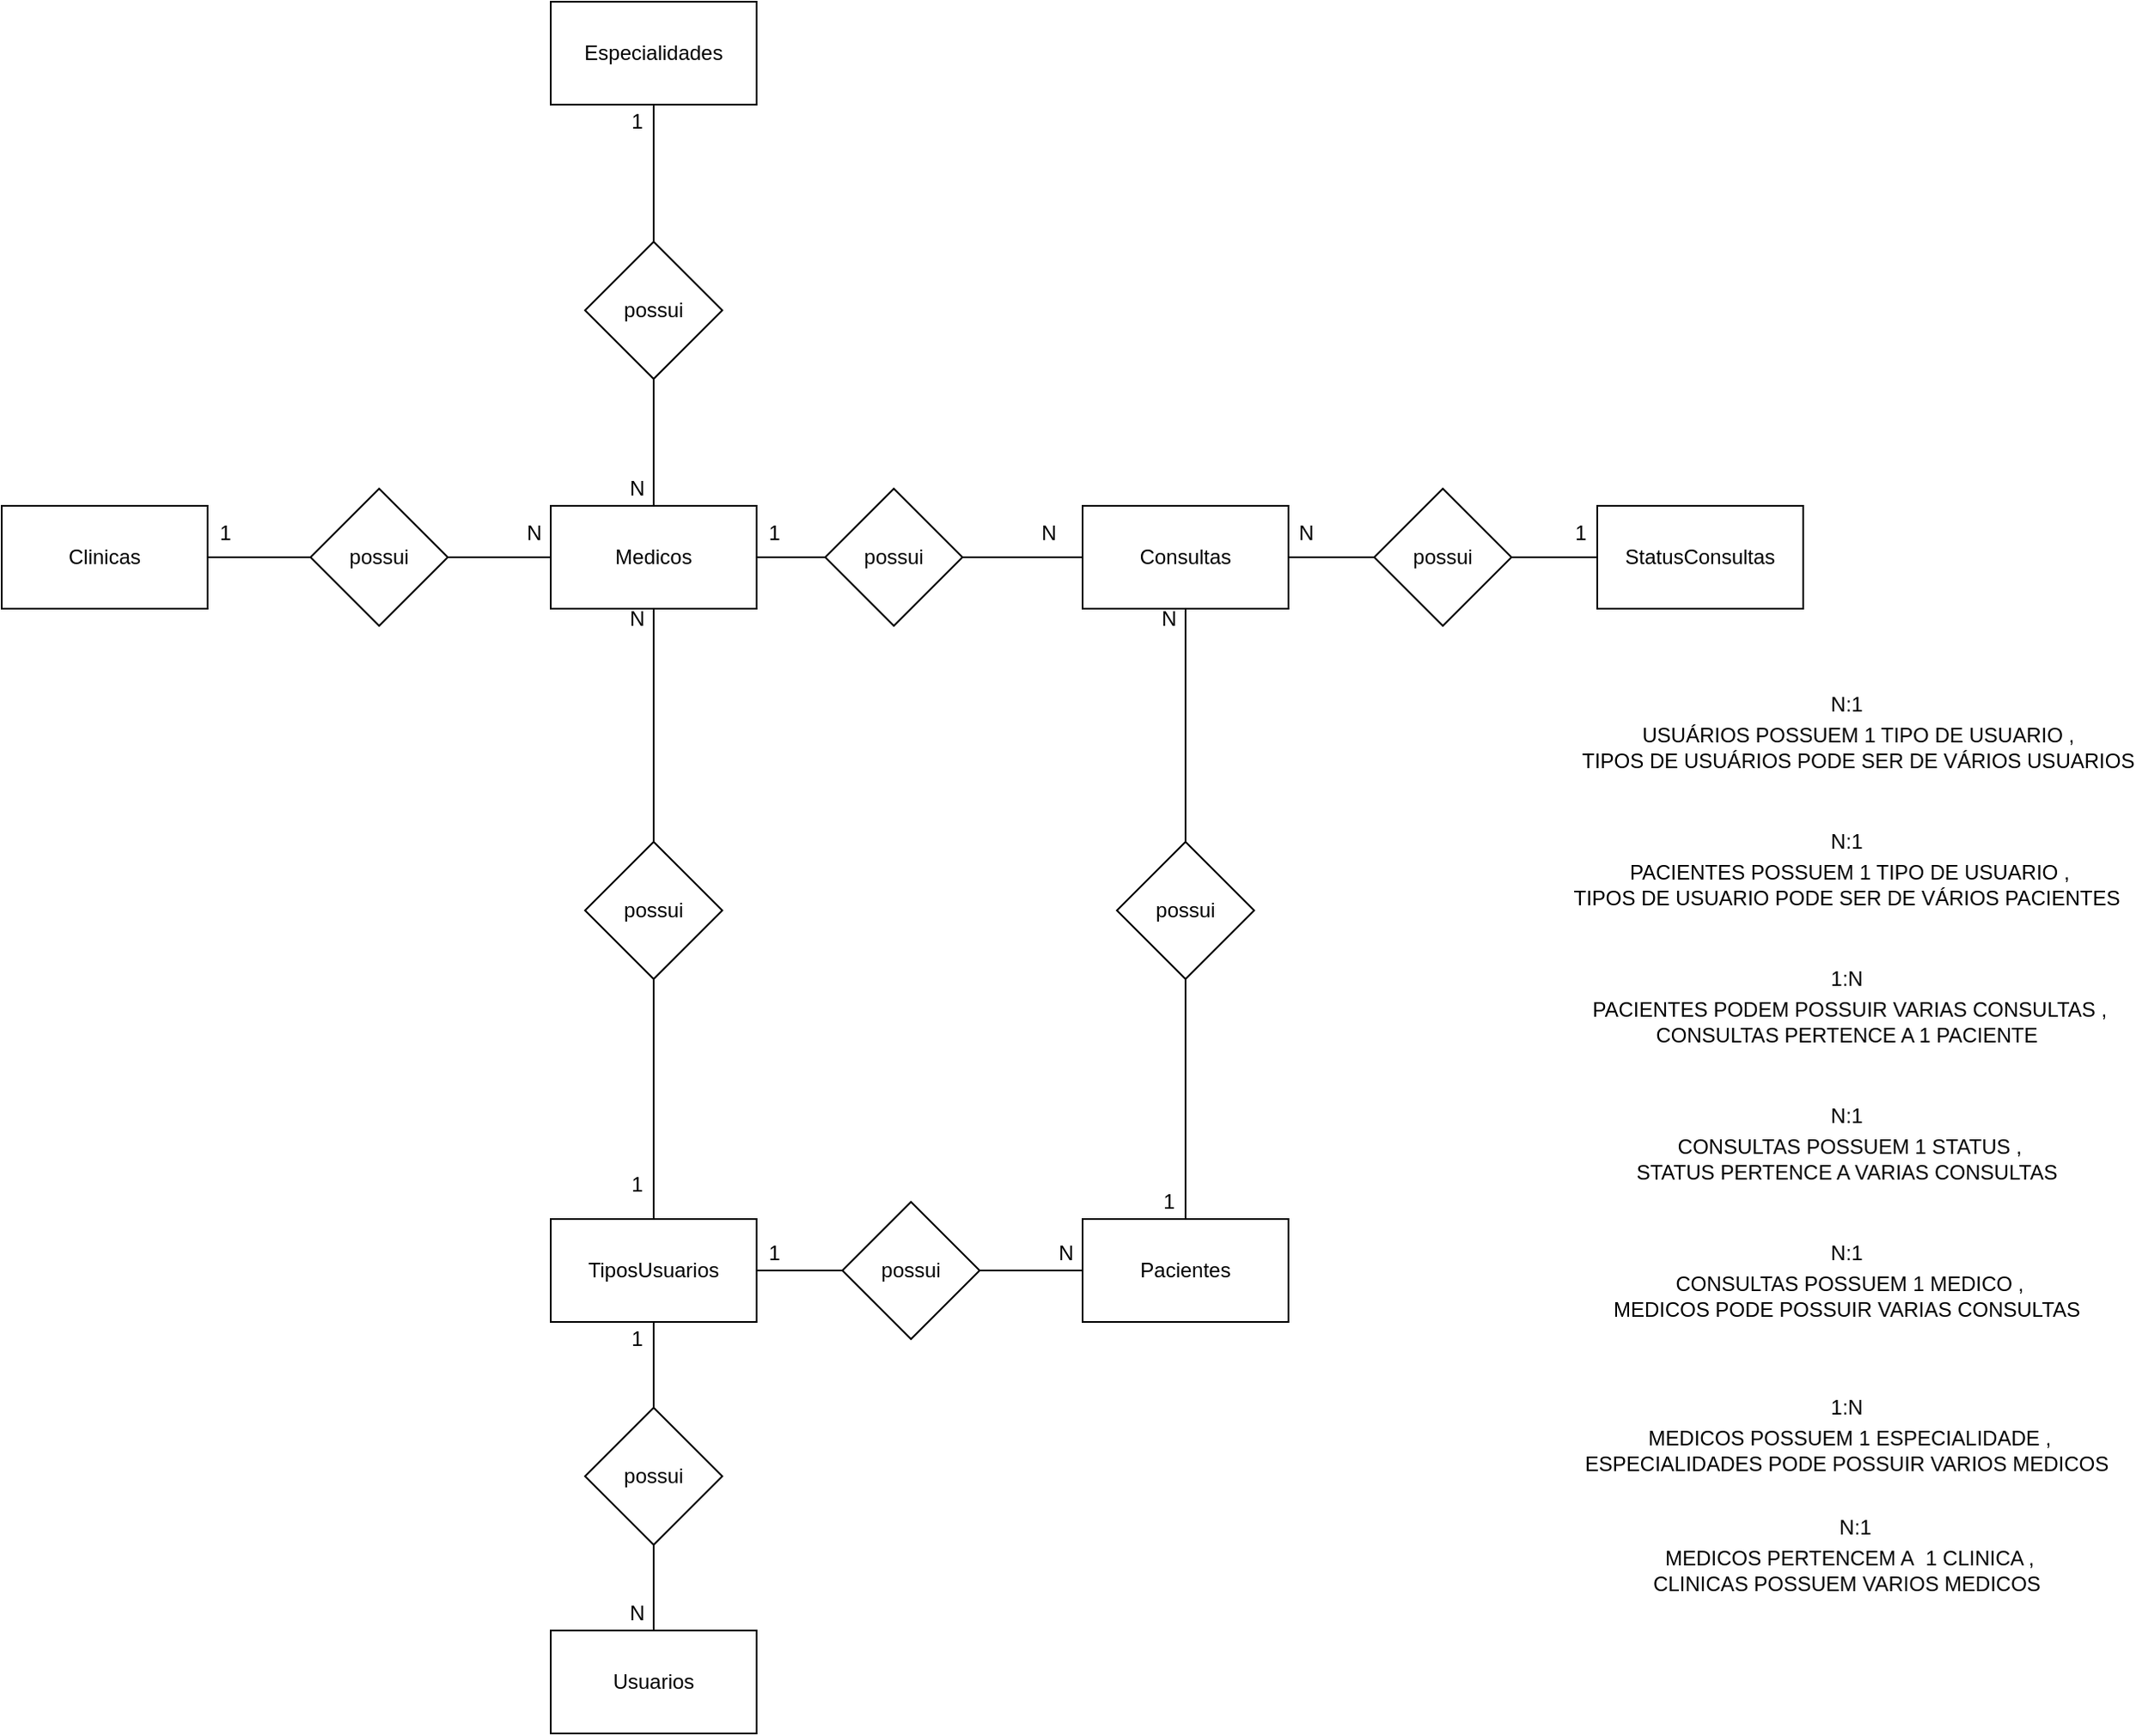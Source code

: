 <mxfile version="14.4.7" type="device" pages="2"><diagram id="d0Wno3mezE1cDFJOH25A" name="Conceitual"><mxGraphModel dx="2249" dy="1931" grid="1" gridSize="10" guides="1" tooltips="1" connect="1" arrows="1" fold="1" page="1" pageScale="1" pageWidth="827" pageHeight="1169" math="0" shadow="0"><root><mxCell id="0"/><mxCell id="1" parent="0"/><mxCell id="_yzo3G3a7ZCshwUOu3Dy-35" value="" style="edgeStyle=orthogonalEdgeStyle;rounded=0;orthogonalLoop=1;jettySize=auto;html=1;endArrow=none;endFill=0;" parent="1" source="_yzo3G3a7ZCshwUOu3Dy-2" target="_yzo3G3a7ZCshwUOu3Dy-34" edge="1"><mxGeometry relative="1" as="geometry"/></mxCell><mxCell id="_yzo3G3a7ZCshwUOu3Dy-2" value="Pacientes" style="rounded=0;whiteSpace=wrap;html=1;" parent="1" vertex="1"><mxGeometry x="10" y="40" width="120" height="60" as="geometry"/></mxCell><mxCell id="_yzo3G3a7ZCshwUOu3Dy-43" value="" style="edgeStyle=orthogonalEdgeStyle;rounded=0;orthogonalLoop=1;jettySize=auto;html=1;endArrow=none;endFill=0;" parent="1" source="_yzo3G3a7ZCshwUOu3Dy-4" target="_yzo3G3a7ZCshwUOu3Dy-41" edge="1"><mxGeometry relative="1" as="geometry"/></mxCell><mxCell id="_yzo3G3a7ZCshwUOu3Dy-4" value="Clinicas" style="rounded=0;whiteSpace=wrap;html=1;" parent="1" vertex="1"><mxGeometry x="-620" y="-376" width="120" height="60" as="geometry"/></mxCell><mxCell id="_yzo3G3a7ZCshwUOu3Dy-40" value="" style="edgeStyle=orthogonalEdgeStyle;rounded=0;orthogonalLoop=1;jettySize=auto;html=1;endArrow=none;endFill=0;" parent="1" source="_yzo3G3a7ZCshwUOu3Dy-5" target="_yzo3G3a7ZCshwUOu3Dy-19" edge="1"><mxGeometry relative="1" as="geometry"/></mxCell><mxCell id="_yzo3G3a7ZCshwUOu3Dy-42" value="" style="edgeStyle=orthogonalEdgeStyle;rounded=0;orthogonalLoop=1;jettySize=auto;html=1;endArrow=none;endFill=0;" parent="1" source="_yzo3G3a7ZCshwUOu3Dy-5" target="_yzo3G3a7ZCshwUOu3Dy-41" edge="1"><mxGeometry relative="1" as="geometry"/></mxCell><mxCell id="_yzo3G3a7ZCshwUOu3Dy-63" value="" style="edgeStyle=orthogonalEdgeStyle;rounded=0;orthogonalLoop=1;jettySize=auto;html=1;endArrow=none;endFill=0;" parent="1" source="_yzo3G3a7ZCshwUOu3Dy-5" target="_yzo3G3a7ZCshwUOu3Dy-41" edge="1"><mxGeometry relative="1" as="geometry"/></mxCell><mxCell id="_yzo3G3a7ZCshwUOu3Dy-77" value="" style="edgeStyle=orthogonalEdgeStyle;rounded=0;orthogonalLoop=1;jettySize=auto;html=1;endArrow=none;endFill=0;" parent="1" source="_yzo3G3a7ZCshwUOu3Dy-5" target="_yzo3G3a7ZCshwUOu3Dy-75" edge="1"><mxGeometry relative="1" as="geometry"/></mxCell><mxCell id="_yzo3G3a7ZCshwUOu3Dy-79" value="" style="edgeStyle=orthogonalEdgeStyle;rounded=0;orthogonalLoop=1;jettySize=auto;html=1;endArrow=none;endFill=0;" parent="1" source="_yzo3G3a7ZCshwUOu3Dy-5" target="_yzo3G3a7ZCshwUOu3Dy-78" edge="1"><mxGeometry relative="1" as="geometry"/></mxCell><mxCell id="_yzo3G3a7ZCshwUOu3Dy-5" value="Medicos" style="rounded=0;whiteSpace=wrap;html=1;" parent="1" vertex="1"><mxGeometry x="-300" y="-376" width="120" height="60" as="geometry"/></mxCell><mxCell id="_yzo3G3a7ZCshwUOu3Dy-44" value="" style="edgeStyle=orthogonalEdgeStyle;rounded=0;orthogonalLoop=1;jettySize=auto;html=1;endArrow=none;endFill=0;" parent="1" source="_yzo3G3a7ZCshwUOu3Dy-6" target="_yzo3G3a7ZCshwUOu3Dy-15" edge="1"><mxGeometry relative="1" as="geometry"/></mxCell><mxCell id="_yzo3G3a7ZCshwUOu3Dy-6" value="Consultas" style="rounded=0;whiteSpace=wrap;html=1;" parent="1" vertex="1"><mxGeometry x="10" y="-376" width="120" height="60" as="geometry"/></mxCell><mxCell id="_yzo3G3a7ZCshwUOu3Dy-21" value="" style="edgeStyle=orthogonalEdgeStyle;rounded=0;orthogonalLoop=1;jettySize=auto;html=1;endArrow=none;endFill=0;" parent="1" source="_yzo3G3a7ZCshwUOu3Dy-7" target="_yzo3G3a7ZCshwUOu3Dy-19" edge="1"><mxGeometry relative="1" as="geometry"/></mxCell><mxCell id="_yzo3G3a7ZCshwUOu3Dy-61" value="" style="edgeStyle=orthogonalEdgeStyle;rounded=0;orthogonalLoop=1;jettySize=auto;html=1;endArrow=none;endFill=0;" parent="1" source="_yzo3G3a7ZCshwUOu3Dy-7" target="_yzo3G3a7ZCshwUOu3Dy-19" edge="1"><mxGeometry relative="1" as="geometry"/></mxCell><mxCell id="_yzo3G3a7ZCshwUOu3Dy-7" value="Especialidades" style="rounded=0;whiteSpace=wrap;html=1;" parent="1" vertex="1"><mxGeometry x="-300" y="-670" width="120" height="60" as="geometry"/></mxCell><mxCell id="_yzo3G3a7ZCshwUOu3Dy-8" value="Usuarios" style="rounded=0;whiteSpace=wrap;html=1;" parent="1" vertex="1"><mxGeometry x="-300" y="280" width="120" height="60" as="geometry"/></mxCell><mxCell id="_yzo3G3a7ZCshwUOu3Dy-11" value="" style="edgeStyle=orthogonalEdgeStyle;rounded=0;orthogonalLoop=1;jettySize=auto;html=1;endArrow=none;endFill=0;" parent="1" source="_yzo3G3a7ZCshwUOu3Dy-9" target="_yzo3G3a7ZCshwUOu3Dy-10" edge="1"><mxGeometry relative="1" as="geometry"/></mxCell><mxCell id="_yzo3G3a7ZCshwUOu3Dy-31" value="" style="edgeStyle=orthogonalEdgeStyle;rounded=0;orthogonalLoop=1;jettySize=auto;html=1;endArrow=none;endFill=0;" parent="1" source="_yzo3G3a7ZCshwUOu3Dy-9" target="_yzo3G3a7ZCshwUOu3Dy-30" edge="1"><mxGeometry relative="1" as="geometry"/></mxCell><mxCell id="_yzo3G3a7ZCshwUOu3Dy-76" value="" style="edgeStyle=orthogonalEdgeStyle;rounded=0;orthogonalLoop=1;jettySize=auto;html=1;endArrow=none;endFill=0;" parent="1" source="_yzo3G3a7ZCshwUOu3Dy-9" target="_yzo3G3a7ZCshwUOu3Dy-75" edge="1"><mxGeometry relative="1" as="geometry"/></mxCell><mxCell id="_yzo3G3a7ZCshwUOu3Dy-9" value="TiposUsuarios" style="rounded=0;whiteSpace=wrap;html=1;" parent="1" vertex="1"><mxGeometry x="-300" y="40" width="120" height="60" as="geometry"/></mxCell><mxCell id="_yzo3G3a7ZCshwUOu3Dy-12" value="" style="edgeStyle=orthogonalEdgeStyle;rounded=0;orthogonalLoop=1;jettySize=auto;html=1;endArrow=none;endFill=0;" parent="1" source="_yzo3G3a7ZCshwUOu3Dy-10" target="_yzo3G3a7ZCshwUOu3Dy-8" edge="1"><mxGeometry relative="1" as="geometry"/></mxCell><mxCell id="_yzo3G3a7ZCshwUOu3Dy-10" value="possui" style="rhombus;whiteSpace=wrap;html=1;" parent="1" vertex="1"><mxGeometry x="-280" y="150" width="80" height="80" as="geometry"/></mxCell><mxCell id="_yzo3G3a7ZCshwUOu3Dy-13" value="StatusConsultas" style="rounded=0;whiteSpace=wrap;html=1;" parent="1" vertex="1"><mxGeometry x="310" y="-376" width="120" height="60" as="geometry"/></mxCell><mxCell id="_yzo3G3a7ZCshwUOu3Dy-18" value="" style="edgeStyle=orthogonalEdgeStyle;rounded=0;orthogonalLoop=1;jettySize=auto;html=1;endArrow=none;endFill=0;" parent="1" source="_yzo3G3a7ZCshwUOu3Dy-15" target="_yzo3G3a7ZCshwUOu3Dy-13" edge="1"><mxGeometry relative="1" as="geometry"/></mxCell><mxCell id="_yzo3G3a7ZCshwUOu3Dy-15" value="possui" style="rhombus;whiteSpace=wrap;html=1;" parent="1" vertex="1"><mxGeometry x="180" y="-386" width="80" height="80" as="geometry"/></mxCell><mxCell id="_yzo3G3a7ZCshwUOu3Dy-19" value="possui" style="rhombus;whiteSpace=wrap;html=1;" parent="1" vertex="1"><mxGeometry x="-280" y="-530" width="80" height="80" as="geometry"/></mxCell><mxCell id="_yzo3G3a7ZCshwUOu3Dy-23" value="1" style="text;html=1;align=center;verticalAlign=middle;resizable=0;points=[];autosize=1;" parent="1" vertex="1"><mxGeometry x="-260" y="100" width="20" height="20" as="geometry"/></mxCell><mxCell id="_yzo3G3a7ZCshwUOu3Dy-24" value="N" style="text;html=1;align=center;verticalAlign=middle;resizable=0;points=[];autosize=1;" parent="1" vertex="1"><mxGeometry x="-260" y="260" width="20" height="20" as="geometry"/></mxCell><mxCell id="_yzo3G3a7ZCshwUOu3Dy-32" value="" style="edgeStyle=orthogonalEdgeStyle;rounded=0;orthogonalLoop=1;jettySize=auto;html=1;endArrow=none;endFill=0;" parent="1" source="_yzo3G3a7ZCshwUOu3Dy-30" target="_yzo3G3a7ZCshwUOu3Dy-2" edge="1"><mxGeometry relative="1" as="geometry"/></mxCell><mxCell id="_yzo3G3a7ZCshwUOu3Dy-30" value="possui" style="rhombus;whiteSpace=wrap;html=1;" parent="1" vertex="1"><mxGeometry x="-130" y="30" width="80" height="80" as="geometry"/></mxCell><mxCell id="_yzo3G3a7ZCshwUOu3Dy-36" value="" style="edgeStyle=orthogonalEdgeStyle;rounded=0;orthogonalLoop=1;jettySize=auto;html=1;endArrow=none;endFill=0;" parent="1" source="_yzo3G3a7ZCshwUOu3Dy-34" target="_yzo3G3a7ZCshwUOu3Dy-6" edge="1"><mxGeometry relative="1" as="geometry"/></mxCell><mxCell id="_yzo3G3a7ZCshwUOu3Dy-34" value="possui" style="rhombus;whiteSpace=wrap;html=1;" parent="1" vertex="1"><mxGeometry x="30" y="-180" width="80" height="80" as="geometry"/></mxCell><mxCell id="_yzo3G3a7ZCshwUOu3Dy-41" value="possui" style="rhombus;whiteSpace=wrap;html=1;" parent="1" vertex="1"><mxGeometry x="-440" y="-386" width="80" height="80" as="geometry"/></mxCell><mxCell id="_yzo3G3a7ZCshwUOu3Dy-48" value="&amp;nbsp;USUÁRIOS POSSUEM 1 TIPO DE USUARIO ,&lt;br&gt;&amp;nbsp;TIPOS DE USUÁRIOS PODE SER DE VÁRIOS USUARIOS" style="text;html=1;align=center;verticalAlign=middle;resizable=0;points=[];autosize=1;" parent="1" vertex="1"><mxGeometry x="290" y="-250" width="340" height="30" as="geometry"/></mxCell><mxCell id="_yzo3G3a7ZCshwUOu3Dy-49" value="N:1" style="text;html=1;align=center;verticalAlign=middle;resizable=0;points=[];autosize=1;" parent="1" vertex="1"><mxGeometry x="440" y="-270" width="30" height="20" as="geometry"/></mxCell><mxCell id="_yzo3G3a7ZCshwUOu3Dy-50" value="&amp;nbsp;PACIENTES POSSUEM 1 TIPO DE USUARIO ,&lt;br&gt;TIPOS DE USUARIO PODE SER DE VÁRIOS PACIENTES" style="text;html=1;align=center;verticalAlign=middle;resizable=0;points=[];autosize=1;" parent="1" vertex="1"><mxGeometry x="290" y="-170" width="330" height="30" as="geometry"/></mxCell><mxCell id="_yzo3G3a7ZCshwUOu3Dy-51" value="1" style="text;html=1;align=center;verticalAlign=middle;resizable=0;points=[];autosize=1;" parent="1" vertex="1"><mxGeometry x="-180" y="50" width="20" height="20" as="geometry"/></mxCell><mxCell id="_yzo3G3a7ZCshwUOu3Dy-52" value="N" style="text;html=1;align=center;verticalAlign=middle;resizable=0;points=[];autosize=1;" parent="1" vertex="1"><mxGeometry x="-10" y="50" width="20" height="20" as="geometry"/></mxCell><mxCell id="_yzo3G3a7ZCshwUOu3Dy-55" value="N:1" style="text;html=1;align=center;verticalAlign=middle;resizable=0;points=[];autosize=1;" parent="1" vertex="1"><mxGeometry x="440" y="-190" width="30" height="20" as="geometry"/></mxCell><mxCell id="_yzo3G3a7ZCshwUOu3Dy-66" value="1:N" style="text;html=1;align=center;verticalAlign=middle;resizable=0;points=[];autosize=1;" parent="1" vertex="1"><mxGeometry x="440" y="-110" width="30" height="20" as="geometry"/></mxCell><mxCell id="_yzo3G3a7ZCshwUOu3Dy-67" value="&amp;nbsp;PACIENTES PODEM POSSUIR VARIAS CONSULTAS ,&lt;br&gt;CONSULTAS PERTENCE A 1 PACIENTE" style="text;html=1;align=center;verticalAlign=middle;resizable=0;points=[];autosize=1;" parent="1" vertex="1"><mxGeometry x="295" y="-90" width="320" height="30" as="geometry"/></mxCell><mxCell id="_yzo3G3a7ZCshwUOu3Dy-68" value="&amp;nbsp;CONSULTAS POSSUEM 1 STATUS ,&lt;br&gt;STATUS PERTENCE A VARIAS CONSULTAS" style="text;html=1;align=center;verticalAlign=middle;resizable=0;points=[];autosize=1;" parent="1" vertex="1"><mxGeometry x="325" y="-10" width="260" height="30" as="geometry"/></mxCell><mxCell id="_yzo3G3a7ZCshwUOu3Dy-69" value="N:1" style="text;html=1;align=center;verticalAlign=middle;resizable=0;points=[];autosize=1;" parent="1" vertex="1"><mxGeometry x="440" y="-30" width="30" height="20" as="geometry"/></mxCell><mxCell id="_yzo3G3a7ZCshwUOu3Dy-70" value="&amp;nbsp;CONSULTAS POSSUEM 1 MEDICO ,&lt;br&gt;MEDICOS PODE POSSUIR VARIAS CONSULTAS" style="text;html=1;align=center;verticalAlign=middle;resizable=0;points=[];autosize=1;" parent="1" vertex="1"><mxGeometry x="310" y="70" width="290" height="30" as="geometry"/></mxCell><mxCell id="_yzo3G3a7ZCshwUOu3Dy-71" value="N:1" style="text;html=1;align=center;verticalAlign=middle;resizable=0;points=[];autosize=1;" parent="1" vertex="1"><mxGeometry x="440" y="50" width="30" height="20" as="geometry"/></mxCell><mxCell id="_yzo3G3a7ZCshwUOu3Dy-72" value="&amp;nbsp;MEDICOS POSSUEM 1 ESPECIALIDADE ,&lt;br&gt;ESPECIALIDADES PODE POSSUIR VARIOS MEDICOS" style="text;html=1;align=center;verticalAlign=middle;resizable=0;points=[];autosize=1;" parent="1" vertex="1"><mxGeometry x="295" y="160" width="320" height="30" as="geometry"/></mxCell><mxCell id="_yzo3G3a7ZCshwUOu3Dy-73" value="1:N" style="text;html=1;align=center;verticalAlign=middle;resizable=0;points=[];autosize=1;" parent="1" vertex="1"><mxGeometry x="440" y="140" width="30" height="20" as="geometry"/></mxCell><mxCell id="_yzo3G3a7ZCshwUOu3Dy-74" value="&amp;nbsp;MEDICOS PERTENCEM A&amp;nbsp; 1 CLINICA ,&lt;br&gt;CLINICAS POSSUEM VARIOS MEDICOS" style="text;html=1;align=center;verticalAlign=middle;resizable=0;points=[];autosize=1;" parent="1" vertex="1"><mxGeometry x="335" y="230" width="240" height="30" as="geometry"/></mxCell><mxCell id="_yzo3G3a7ZCshwUOu3Dy-75" value="possui" style="rhombus;whiteSpace=wrap;html=1;" parent="1" vertex="1"><mxGeometry x="-280" y="-180" width="80" height="80" as="geometry"/></mxCell><mxCell id="_yzo3G3a7ZCshwUOu3Dy-80" value="" style="edgeStyle=orthogonalEdgeStyle;rounded=0;orthogonalLoop=1;jettySize=auto;html=1;endArrow=none;endFill=0;" parent="1" source="_yzo3G3a7ZCshwUOu3Dy-78" target="_yzo3G3a7ZCshwUOu3Dy-6" edge="1"><mxGeometry relative="1" as="geometry"/></mxCell><mxCell id="_yzo3G3a7ZCshwUOu3Dy-78" value="possui" style="rhombus;whiteSpace=wrap;html=1;" parent="1" vertex="1"><mxGeometry x="-140" y="-386" width="80" height="80" as="geometry"/></mxCell><mxCell id="_yzo3G3a7ZCshwUOu3Dy-81" value="1" style="text;html=1;align=center;verticalAlign=middle;resizable=0;points=[];autosize=1;" parent="1" vertex="1"><mxGeometry x="50" y="20" width="20" height="20" as="geometry"/></mxCell><mxCell id="_yzo3G3a7ZCshwUOu3Dy-82" value="N" style="text;html=1;align=center;verticalAlign=middle;resizable=0;points=[];autosize=1;" parent="1" vertex="1"><mxGeometry x="50" y="-320" width="20" height="20" as="geometry"/></mxCell><mxCell id="_yzo3G3a7ZCshwUOu3Dy-83" value="N" style="text;html=1;align=center;verticalAlign=middle;resizable=0;points=[];autosize=1;" parent="1" vertex="1"><mxGeometry x="-20" y="-370" width="20" height="20" as="geometry"/></mxCell><mxCell id="_yzo3G3a7ZCshwUOu3Dy-84" value="1" style="text;html=1;align=center;verticalAlign=middle;resizable=0;points=[];autosize=1;" parent="1" vertex="1"><mxGeometry x="-180" y="-370" width="20" height="20" as="geometry"/></mxCell><mxCell id="_yzo3G3a7ZCshwUOu3Dy-85" value="N" style="text;html=1;align=center;verticalAlign=middle;resizable=0;points=[];autosize=1;" parent="1" vertex="1"><mxGeometry x="130" y="-370" width="20" height="20" as="geometry"/></mxCell><mxCell id="_yzo3G3a7ZCshwUOu3Dy-86" value="1" style="text;html=1;align=center;verticalAlign=middle;resizable=0;points=[];autosize=1;" parent="1" vertex="1"><mxGeometry x="290" y="-370" width="20" height="20" as="geometry"/></mxCell><mxCell id="_yzo3G3a7ZCshwUOu3Dy-87" value="1" style="text;html=1;align=center;verticalAlign=middle;resizable=0;points=[];autosize=1;" parent="1" vertex="1"><mxGeometry x="-260" y="10" width="20" height="20" as="geometry"/></mxCell><mxCell id="_yzo3G3a7ZCshwUOu3Dy-88" value="N" style="text;html=1;align=center;verticalAlign=middle;resizable=0;points=[];autosize=1;" parent="1" vertex="1"><mxGeometry x="-260" y="-320" width="20" height="20" as="geometry"/></mxCell><mxCell id="_yzo3G3a7ZCshwUOu3Dy-89" value="N" style="text;html=1;align=center;verticalAlign=middle;resizable=0;points=[];autosize=1;" parent="1" vertex="1"><mxGeometry x="-260" y="-396" width="20" height="20" as="geometry"/></mxCell><mxCell id="_yzo3G3a7ZCshwUOu3Dy-90" value="1" style="text;html=1;align=center;verticalAlign=middle;resizable=0;points=[];autosize=1;" parent="1" vertex="1"><mxGeometry x="-260" y="-610" width="20" height="20" as="geometry"/></mxCell><mxCell id="_yzo3G3a7ZCshwUOu3Dy-91" value="N" style="text;html=1;align=center;verticalAlign=middle;resizable=0;points=[];autosize=1;" parent="1" vertex="1"><mxGeometry x="-320" y="-370" width="20" height="20" as="geometry"/></mxCell><mxCell id="_yzo3G3a7ZCshwUOu3Dy-93" value="1" style="text;html=1;align=center;verticalAlign=middle;resizable=0;points=[];autosize=1;" parent="1" vertex="1"><mxGeometry x="-500" y="-370" width="20" height="20" as="geometry"/></mxCell><mxCell id="_yzo3G3a7ZCshwUOu3Dy-94" value="N:1" style="text;html=1;align=center;verticalAlign=middle;resizable=0;points=[];autosize=1;" parent="1" vertex="1"><mxGeometry x="445" y="210" width="30" height="20" as="geometry"/></mxCell></root></mxGraphModel></diagram><diagram id="vEQ2rlSWnOpYKGKY30Hg" name="Lógico"><mxGraphModel dx="1422" dy="1931" grid="1" gridSize="10" guides="0" tooltips="1" connect="1" arrows="1" fold="1" page="1" pageScale="1" pageWidth="827" pageHeight="1169" math="0" shadow="0"><root><mxCell id="BNPvS4drVWZBCcPOThf5-0"/><mxCell id="BNPvS4drVWZBCcPOThf5-1" parent="BNPvS4drVWZBCcPOThf5-0"/><mxCell id="BNPvS4drVWZBCcPOThf5-2" value="TiposUsuarios" style="shape=table;startSize=30;container=1;collapsible=1;childLayout=tableLayout;fixedRows=1;rowLines=0;fontStyle=1;align=center;resizeLast=1;" parent="BNPvS4drVWZBCcPOThf5-1" vertex="1"><mxGeometry x="30" y="-400" width="180" height="100" as="geometry"/></mxCell><mxCell id="BNPvS4drVWZBCcPOThf5-3" value="" style="shape=partialRectangle;collapsible=0;dropTarget=0;pointerEvents=0;fillColor=none;top=0;left=0;bottom=1;right=0;points=[[0,0.5],[1,0.5]];portConstraint=eastwest;" parent="BNPvS4drVWZBCcPOThf5-2" vertex="1"><mxGeometry y="30" width="180" height="30" as="geometry"/></mxCell><mxCell id="BNPvS4drVWZBCcPOThf5-4" value="PK" style="shape=partialRectangle;connectable=0;fillColor=none;top=0;left=0;bottom=0;right=0;fontStyle=1;overflow=hidden;" parent="BNPvS4drVWZBCcPOThf5-3" vertex="1"><mxGeometry width="30" height="30" as="geometry"/></mxCell><mxCell id="BNPvS4drVWZBCcPOThf5-5" value="IdTipoUsuario" style="shape=partialRectangle;connectable=0;fillColor=none;top=0;left=0;bottom=0;right=0;align=left;spacingLeft=6;fontStyle=5;overflow=hidden;" parent="BNPvS4drVWZBCcPOThf5-3" vertex="1"><mxGeometry x="30" width="150" height="30" as="geometry"/></mxCell><mxCell id="BNPvS4drVWZBCcPOThf5-6" value="" style="shape=partialRectangle;collapsible=0;dropTarget=0;pointerEvents=0;fillColor=none;top=0;left=0;bottom=0;right=0;points=[[0,0.5],[1,0.5]];portConstraint=eastwest;" parent="BNPvS4drVWZBCcPOThf5-2" vertex="1"><mxGeometry y="60" width="180" height="30" as="geometry"/></mxCell><mxCell id="BNPvS4drVWZBCcPOThf5-7" value="" style="shape=partialRectangle;connectable=0;fillColor=none;top=0;left=0;bottom=0;right=0;editable=1;overflow=hidden;" parent="BNPvS4drVWZBCcPOThf5-6" vertex="1"><mxGeometry width="30" height="30" as="geometry"/></mxCell><mxCell id="BNPvS4drVWZBCcPOThf5-8" value="TituloTipoUsuario" style="shape=partialRectangle;connectable=0;fillColor=none;top=0;left=0;bottom=0;right=0;align=left;spacingLeft=6;overflow=hidden;" parent="BNPvS4drVWZBCcPOThf5-6" vertex="1"><mxGeometry x="30" width="150" height="30" as="geometry"/></mxCell><mxCell id="3cAP3INsMU2njrLwMI-U-0" value="Especialidades" style="shape=table;startSize=30;container=1;collapsible=1;childLayout=tableLayout;fixedRows=1;rowLines=0;fontStyle=1;align=center;resizeLast=1;" parent="BNPvS4drVWZBCcPOThf5-1" vertex="1"><mxGeometry x="510" y="30" width="180" height="100" as="geometry"/></mxCell><mxCell id="3cAP3INsMU2njrLwMI-U-1" value="" style="shape=partialRectangle;collapsible=0;dropTarget=0;pointerEvents=0;fillColor=none;top=0;left=0;bottom=1;right=0;points=[[0,0.5],[1,0.5]];portConstraint=eastwest;" parent="3cAP3INsMU2njrLwMI-U-0" vertex="1"><mxGeometry y="30" width="180" height="30" as="geometry"/></mxCell><mxCell id="3cAP3INsMU2njrLwMI-U-2" value="PK" style="shape=partialRectangle;connectable=0;fillColor=none;top=0;left=0;bottom=0;right=0;fontStyle=1;overflow=hidden;" parent="3cAP3INsMU2njrLwMI-U-1" vertex="1"><mxGeometry width="30" height="30" as="geometry"/></mxCell><mxCell id="3cAP3INsMU2njrLwMI-U-3" value="IdEspecialidade" style="shape=partialRectangle;connectable=0;fillColor=none;top=0;left=0;bottom=0;right=0;align=left;spacingLeft=6;fontStyle=5;overflow=hidden;" parent="3cAP3INsMU2njrLwMI-U-1" vertex="1"><mxGeometry x="30" width="150" height="30" as="geometry"/></mxCell><mxCell id="3cAP3INsMU2njrLwMI-U-4" value="" style="shape=partialRectangle;collapsible=0;dropTarget=0;pointerEvents=0;fillColor=none;top=0;left=0;bottom=0;right=0;points=[[0,0.5],[1,0.5]];portConstraint=eastwest;" parent="3cAP3INsMU2njrLwMI-U-0" vertex="1"><mxGeometry y="60" width="180" height="30" as="geometry"/></mxCell><mxCell id="3cAP3INsMU2njrLwMI-U-5" value="" style="shape=partialRectangle;connectable=0;fillColor=none;top=0;left=0;bottom=0;right=0;editable=1;overflow=hidden;" parent="3cAP3INsMU2njrLwMI-U-4" vertex="1"><mxGeometry width="30" height="30" as="geometry"/></mxCell><mxCell id="3cAP3INsMU2njrLwMI-U-6" value="DescricaoEspecialidade" style="shape=partialRectangle;connectable=0;fillColor=none;top=0;left=0;bottom=0;right=0;align=left;spacingLeft=6;overflow=hidden;" parent="3cAP3INsMU2njrLwMI-U-4" vertex="1"><mxGeometry x="30" width="150" height="30" as="geometry"/></mxCell><mxCell id="3cAP3INsMU2njrLwMI-U-7" value="StatusConsultas" style="shape=table;startSize=30;container=1;collapsible=1;childLayout=tableLayout;fixedRows=1;rowLines=0;fontStyle=1;align=center;resizeLast=1;" parent="BNPvS4drVWZBCcPOThf5-1" vertex="1"><mxGeometry x="1240" y="-630" width="180" height="100" as="geometry"/></mxCell><mxCell id="3cAP3INsMU2njrLwMI-U-8" value="" style="shape=partialRectangle;collapsible=0;dropTarget=0;pointerEvents=0;fillColor=none;top=0;left=0;bottom=1;right=0;points=[[0,0.5],[1,0.5]];portConstraint=eastwest;" parent="3cAP3INsMU2njrLwMI-U-7" vertex="1"><mxGeometry y="30" width="180" height="30" as="geometry"/></mxCell><mxCell id="3cAP3INsMU2njrLwMI-U-9" value="PK" style="shape=partialRectangle;connectable=0;fillColor=none;top=0;left=0;bottom=0;right=0;fontStyle=1;overflow=hidden;" parent="3cAP3INsMU2njrLwMI-U-8" vertex="1"><mxGeometry width="30" height="30" as="geometry"/></mxCell><mxCell id="3cAP3INsMU2njrLwMI-U-10" value="IdStatusConsulta" style="shape=partialRectangle;connectable=0;fillColor=none;top=0;left=0;bottom=0;right=0;align=left;spacingLeft=6;fontStyle=5;overflow=hidden;" parent="3cAP3INsMU2njrLwMI-U-8" vertex="1"><mxGeometry x="30" width="150" height="30" as="geometry"/></mxCell><mxCell id="3cAP3INsMU2njrLwMI-U-11" value="" style="shape=partialRectangle;collapsible=0;dropTarget=0;pointerEvents=0;fillColor=none;top=0;left=0;bottom=0;right=0;points=[[0,0.5],[1,0.5]];portConstraint=eastwest;" parent="3cAP3INsMU2njrLwMI-U-7" vertex="1"><mxGeometry y="60" width="180" height="30" as="geometry"/></mxCell><mxCell id="3cAP3INsMU2njrLwMI-U-12" value="" style="shape=partialRectangle;connectable=0;fillColor=none;top=0;left=0;bottom=0;right=0;editable=1;overflow=hidden;" parent="3cAP3INsMU2njrLwMI-U-11" vertex="1"><mxGeometry width="30" height="30" as="geometry"/></mxCell><mxCell id="3cAP3INsMU2njrLwMI-U-13" value="DescricaoStatusConsulta" style="shape=partialRectangle;connectable=0;fillColor=none;top=0;left=0;bottom=0;right=0;align=left;spacingLeft=6;overflow=hidden;" parent="3cAP3INsMU2njrLwMI-U-11" vertex="1"><mxGeometry x="30" width="150" height="30" as="geometry"/></mxCell><mxCell id="3cAP3INsMU2njrLwMI-U-14" value="Usuarios" style="shape=table;startSize=30;container=1;collapsible=1;childLayout=tableLayout;fixedRows=1;rowLines=0;fontStyle=1;align=center;resizeLast=1;" parent="BNPvS4drVWZBCcPOThf5-1" vertex="1"><mxGeometry x="270" y="-430" width="180" height="160" as="geometry"/></mxCell><mxCell id="3cAP3INsMU2njrLwMI-U-15" value="" style="shape=partialRectangle;collapsible=0;dropTarget=0;pointerEvents=0;fillColor=none;top=0;left=0;bottom=0;right=0;points=[[0,0.5],[1,0.5]];portConstraint=eastwest;" parent="3cAP3INsMU2njrLwMI-U-14" vertex="1"><mxGeometry y="30" width="180" height="30" as="geometry"/></mxCell><mxCell id="3cAP3INsMU2njrLwMI-U-16" value="PK" style="shape=partialRectangle;connectable=0;fillColor=none;top=0;left=0;bottom=0;right=0;fontStyle=1;overflow=hidden;" parent="3cAP3INsMU2njrLwMI-U-15" vertex="1"><mxGeometry width="60" height="30" as="geometry"/></mxCell><mxCell id="3cAP3INsMU2njrLwMI-U-17" value="IdUsuario" style="shape=partialRectangle;connectable=0;fillColor=none;top=0;left=0;bottom=0;right=0;align=left;spacingLeft=6;fontStyle=5;overflow=hidden;" parent="3cAP3INsMU2njrLwMI-U-15" vertex="1"><mxGeometry x="60" width="120" height="30" as="geometry"/></mxCell><mxCell id="ELcQ-FQZmw3YDtdoayDZ-14" style="edgeStyle=orthogonalEdgeStyle;rounded=0;orthogonalLoop=1;jettySize=auto;html=1;exitX=1;exitY=0.5;exitDx=0;exitDy=0;entryX=1;entryY=0.5;entryDx=0;entryDy=0;endArrow=none;endFill=0;" parent="3cAP3INsMU2njrLwMI-U-14" source="3cAP3INsMU2njrLwMI-U-18" target="3cAP3INsMU2njrLwMI-U-15" edge="1"><mxGeometry relative="1" as="geometry"/></mxCell><mxCell id="3cAP3INsMU2njrLwMI-U-18" value="" style="shape=partialRectangle;collapsible=0;dropTarget=0;pointerEvents=0;fillColor=none;top=0;left=0;bottom=1;right=0;points=[[0,0.5],[1,0.5]];portConstraint=eastwest;" parent="3cAP3INsMU2njrLwMI-U-14" vertex="1"><mxGeometry y="60" width="180" height="30" as="geometry"/></mxCell><mxCell id="3cAP3INsMU2njrLwMI-U-19" value="FK" style="shape=partialRectangle;connectable=0;fillColor=none;top=0;left=0;bottom=0;right=0;fontStyle=1;overflow=hidden;" parent="3cAP3INsMU2njrLwMI-U-18" vertex="1"><mxGeometry width="60" height="30" as="geometry"/></mxCell><mxCell id="3cAP3INsMU2njrLwMI-U-20" value="IdTipoUsuario" style="shape=partialRectangle;connectable=0;fillColor=none;top=0;left=0;bottom=0;right=0;align=left;spacingLeft=6;fontStyle=5;overflow=hidden;" parent="3cAP3INsMU2njrLwMI-U-18" vertex="1"><mxGeometry x="60" width="120" height="30" as="geometry"/></mxCell><mxCell id="3cAP3INsMU2njrLwMI-U-21" value="" style="shape=partialRectangle;collapsible=0;dropTarget=0;pointerEvents=0;fillColor=none;top=0;left=0;bottom=0;right=0;points=[[0,0.5],[1,0.5]];portConstraint=eastwest;" parent="3cAP3INsMU2njrLwMI-U-14" vertex="1"><mxGeometry y="90" width="180" height="30" as="geometry"/></mxCell><mxCell id="3cAP3INsMU2njrLwMI-U-22" value="" style="shape=partialRectangle;connectable=0;fillColor=none;top=0;left=0;bottom=0;right=0;editable=1;overflow=hidden;" parent="3cAP3INsMU2njrLwMI-U-21" vertex="1"><mxGeometry width="60" height="30" as="geometry"/></mxCell><mxCell id="3cAP3INsMU2njrLwMI-U-23" value="Email" style="shape=partialRectangle;connectable=0;fillColor=none;top=0;left=0;bottom=0;right=0;align=left;spacingLeft=6;overflow=hidden;" parent="3cAP3INsMU2njrLwMI-U-21" vertex="1"><mxGeometry x="60" width="120" height="30" as="geometry"/></mxCell><mxCell id="3cAP3INsMU2njrLwMI-U-24" value="" style="shape=partialRectangle;collapsible=0;dropTarget=0;pointerEvents=0;fillColor=none;top=0;left=0;bottom=0;right=0;points=[[0,0.5],[1,0.5]];portConstraint=eastwest;" parent="3cAP3INsMU2njrLwMI-U-14" vertex="1"><mxGeometry y="120" width="180" height="30" as="geometry"/></mxCell><mxCell id="3cAP3INsMU2njrLwMI-U-25" value="" style="shape=partialRectangle;connectable=0;fillColor=none;top=0;left=0;bottom=0;right=0;editable=1;overflow=hidden;" parent="3cAP3INsMU2njrLwMI-U-24" vertex="1"><mxGeometry width="60" height="30" as="geometry"/></mxCell><mxCell id="3cAP3INsMU2njrLwMI-U-26" value="Senha" style="shape=partialRectangle;connectable=0;fillColor=none;top=0;left=0;bottom=0;right=0;align=left;spacingLeft=6;overflow=hidden;" parent="3cAP3INsMU2njrLwMI-U-24" vertex="1"><mxGeometry x="60" width="120" height="30" as="geometry"/></mxCell><mxCell id="3cAP3INsMU2njrLwMI-U-27" value="Pacientes" style="shape=table;startSize=30;container=1;collapsible=1;childLayout=tableLayout;fixedRows=1;rowLines=0;fontStyle=1;align=center;resizeLast=1;" parent="BNPvS4drVWZBCcPOThf5-1" vertex="1"><mxGeometry x="550" y="-760" width="180" height="250" as="geometry"/></mxCell><mxCell id="3cAP3INsMU2njrLwMI-U-28" value="" style="shape=partialRectangle;collapsible=0;dropTarget=0;pointerEvents=0;fillColor=none;top=0;left=0;bottom=0;right=0;points=[[0,0.5],[1,0.5]];portConstraint=eastwest;" parent="3cAP3INsMU2njrLwMI-U-27" vertex="1"><mxGeometry y="30" width="180" height="30" as="geometry"/></mxCell><mxCell id="3cAP3INsMU2njrLwMI-U-29" value="PK" style="shape=partialRectangle;connectable=0;fillColor=none;top=0;left=0;bottom=0;right=0;fontStyle=1;overflow=hidden;" parent="3cAP3INsMU2njrLwMI-U-28" vertex="1"><mxGeometry width="60" height="30" as="geometry"/></mxCell><mxCell id="3cAP3INsMU2njrLwMI-U-30" value="IdPaciente" style="shape=partialRectangle;connectable=0;fillColor=none;top=0;left=0;bottom=0;right=0;align=left;spacingLeft=6;fontStyle=5;overflow=hidden;" parent="3cAP3INsMU2njrLwMI-U-28" vertex="1"><mxGeometry x="60" width="120" height="30" as="geometry"/></mxCell><mxCell id="3cAP3INsMU2njrLwMI-U-31" value="" style="shape=partialRectangle;collapsible=0;dropTarget=0;pointerEvents=0;fillColor=none;top=0;left=0;bottom=1;right=0;points=[[0,0.5],[1,0.5]];portConstraint=eastwest;" parent="3cAP3INsMU2njrLwMI-U-27" vertex="1"><mxGeometry y="60" width="180" height="30" as="geometry"/></mxCell><mxCell id="3cAP3INsMU2njrLwMI-U-32" value="FK" style="shape=partialRectangle;connectable=0;fillColor=none;top=0;left=0;bottom=0;right=0;fontStyle=1;overflow=hidden;" parent="3cAP3INsMU2njrLwMI-U-31" vertex="1"><mxGeometry width="60" height="30" as="geometry"/></mxCell><mxCell id="3cAP3INsMU2njrLwMI-U-33" value="IdUsuario" style="shape=partialRectangle;connectable=0;fillColor=none;top=0;left=0;bottom=0;right=0;align=left;spacingLeft=6;fontStyle=5;overflow=hidden;" parent="3cAP3INsMU2njrLwMI-U-31" vertex="1"><mxGeometry x="60" width="120" height="30" as="geometry"/></mxCell><mxCell id="3cAP3INsMU2njrLwMI-U-34" value="" style="shape=partialRectangle;collapsible=0;dropTarget=0;pointerEvents=0;fillColor=none;top=0;left=0;bottom=0;right=0;points=[[0,0.5],[1,0.5]];portConstraint=eastwest;" parent="3cAP3INsMU2njrLwMI-U-27" vertex="1"><mxGeometry y="90" width="180" height="30" as="geometry"/></mxCell><mxCell id="3cAP3INsMU2njrLwMI-U-35" value="" style="shape=partialRectangle;connectable=0;fillColor=none;top=0;left=0;bottom=0;right=0;editable=1;overflow=hidden;" parent="3cAP3INsMU2njrLwMI-U-34" vertex="1"><mxGeometry width="60" height="30" as="geometry"/></mxCell><mxCell id="3cAP3INsMU2njrLwMI-U-36" value="NomePaciente" style="shape=partialRectangle;connectable=0;fillColor=none;top=0;left=0;bottom=0;right=0;align=left;spacingLeft=6;overflow=hidden;" parent="3cAP3INsMU2njrLwMI-U-34" vertex="1"><mxGeometry x="60" width="120" height="30" as="geometry"/></mxCell><mxCell id="3cAP3INsMU2njrLwMI-U-37" value="" style="shape=partialRectangle;collapsible=0;dropTarget=0;pointerEvents=0;fillColor=none;top=0;left=0;bottom=0;right=0;points=[[0,0.5],[1,0.5]];portConstraint=eastwest;" parent="3cAP3INsMU2njrLwMI-U-27" vertex="1"><mxGeometry y="120" width="180" height="30" as="geometry"/></mxCell><mxCell id="3cAP3INsMU2njrLwMI-U-38" value="" style="shape=partialRectangle;connectable=0;fillColor=none;top=0;left=0;bottom=0;right=0;editable=1;overflow=hidden;" parent="3cAP3INsMU2njrLwMI-U-37" vertex="1"><mxGeometry width="60" height="30" as="geometry"/></mxCell><mxCell id="3cAP3INsMU2njrLwMI-U-39" value="RG" style="shape=partialRectangle;connectable=0;fillColor=none;top=0;left=0;bottom=0;right=0;align=left;spacingLeft=6;overflow=hidden;" parent="3cAP3INsMU2njrLwMI-U-37" vertex="1"><mxGeometry x="60" width="120" height="30" as="geometry"/></mxCell><mxCell id="3cAP3INsMU2njrLwMI-U-40" style="shape=partialRectangle;collapsible=0;dropTarget=0;pointerEvents=0;fillColor=none;top=0;left=0;bottom=0;right=0;points=[[0,0.5],[1,0.5]];portConstraint=eastwest;" parent="3cAP3INsMU2njrLwMI-U-27" vertex="1"><mxGeometry y="150" width="180" height="30" as="geometry"/></mxCell><mxCell id="3cAP3INsMU2njrLwMI-U-41" style="shape=partialRectangle;connectable=0;fillColor=none;top=0;left=0;bottom=0;right=0;editable=1;overflow=hidden;" parent="3cAP3INsMU2njrLwMI-U-40" vertex="1"><mxGeometry width="60" height="30" as="geometry"/></mxCell><mxCell id="3cAP3INsMU2njrLwMI-U-42" value="CPF" style="shape=partialRectangle;connectable=0;fillColor=none;top=0;left=0;bottom=0;right=0;align=left;spacingLeft=6;overflow=hidden;" parent="3cAP3INsMU2njrLwMI-U-40" vertex="1"><mxGeometry x="60" width="120" height="30" as="geometry"/></mxCell><mxCell id="3cAP3INsMU2njrLwMI-U-43" style="shape=partialRectangle;collapsible=0;dropTarget=0;pointerEvents=0;fillColor=none;top=0;left=0;bottom=0;right=0;points=[[0,0.5],[1,0.5]];portConstraint=eastwest;" parent="3cAP3INsMU2njrLwMI-U-27" vertex="1"><mxGeometry y="180" width="180" height="30" as="geometry"/></mxCell><mxCell id="3cAP3INsMU2njrLwMI-U-44" style="shape=partialRectangle;connectable=0;fillColor=none;top=0;left=0;bottom=0;right=0;editable=1;overflow=hidden;" parent="3cAP3INsMU2njrLwMI-U-43" vertex="1"><mxGeometry width="60" height="30" as="geometry"/></mxCell><mxCell id="3cAP3INsMU2njrLwMI-U-45" value="DataNascimento" style="shape=partialRectangle;connectable=0;fillColor=none;top=0;left=0;bottom=0;right=0;align=left;spacingLeft=6;overflow=hidden;" parent="3cAP3INsMU2njrLwMI-U-43" vertex="1"><mxGeometry x="60" width="120" height="30" as="geometry"/></mxCell><mxCell id="3cAP3INsMU2njrLwMI-U-46" style="shape=partialRectangle;collapsible=0;dropTarget=0;pointerEvents=0;fillColor=none;top=0;left=0;bottom=0;right=0;points=[[0,0.5],[1,0.5]];portConstraint=eastwest;" parent="3cAP3INsMU2njrLwMI-U-27" vertex="1"><mxGeometry y="210" width="180" height="30" as="geometry"/></mxCell><mxCell id="3cAP3INsMU2njrLwMI-U-47" style="shape=partialRectangle;connectable=0;fillColor=none;top=0;left=0;bottom=0;right=0;editable=1;overflow=hidden;" parent="3cAP3INsMU2njrLwMI-U-46" vertex="1"><mxGeometry width="60" height="30" as="geometry"/></mxCell><mxCell id="3cAP3INsMU2njrLwMI-U-48" value="Telefone" style="shape=partialRectangle;connectable=0;fillColor=none;top=0;left=0;bottom=0;right=0;align=left;spacingLeft=6;overflow=hidden;" parent="3cAP3INsMU2njrLwMI-U-46" vertex="1"><mxGeometry x="60" width="120" height="30" as="geometry"/></mxCell><mxCell id="3cAP3INsMU2njrLwMI-U-49" value="Medicos" style="shape=table;startSize=30;container=1;collapsible=1;childLayout=tableLayout;fixedRows=1;rowLines=0;fontStyle=1;align=center;resizeLast=1;" parent="BNPvS4drVWZBCcPOThf5-1" vertex="1"><mxGeometry x="750" y="-320" width="180" height="220" as="geometry"/></mxCell><mxCell id="3cAP3INsMU2njrLwMI-U-71" style="shape=partialRectangle;collapsible=0;dropTarget=0;pointerEvents=0;fillColor=none;top=0;left=0;bottom=0;right=0;points=[[0,0.5],[1,0.5]];portConstraint=eastwest;" parent="3cAP3INsMU2njrLwMI-U-49" vertex="1"><mxGeometry y="30" width="180" height="30" as="geometry"/></mxCell><mxCell id="3cAP3INsMU2njrLwMI-U-72" value="PK" style="shape=partialRectangle;connectable=0;fillColor=none;top=0;left=0;bottom=0;right=0;fontStyle=1;overflow=hidden;" parent="3cAP3INsMU2njrLwMI-U-71" vertex="1"><mxGeometry width="60" height="30" as="geometry"/></mxCell><mxCell id="3cAP3INsMU2njrLwMI-U-73" value="IdMedico" style="shape=partialRectangle;connectable=0;fillColor=none;top=0;left=0;bottom=0;right=0;align=left;spacingLeft=6;fontStyle=5;overflow=hidden;" parent="3cAP3INsMU2njrLwMI-U-71" vertex="1"><mxGeometry x="60" width="120" height="30" as="geometry"/></mxCell><mxCell id="3cAP3INsMU2njrLwMI-U-74" style="shape=partialRectangle;collapsible=0;dropTarget=0;pointerEvents=0;fillColor=none;top=0;left=0;bottom=0;right=0;points=[[0,0.5],[1,0.5]];portConstraint=eastwest;" parent="3cAP3INsMU2njrLwMI-U-49" vertex="1"><mxGeometry y="60" width="180" height="30" as="geometry"/></mxCell><mxCell id="3cAP3INsMU2njrLwMI-U-75" value="FK1" style="shape=partialRectangle;connectable=0;fillColor=none;top=0;left=0;bottom=0;right=0;fontStyle=1;overflow=hidden;" parent="3cAP3INsMU2njrLwMI-U-74" vertex="1"><mxGeometry width="60" height="30" as="geometry"/></mxCell><mxCell id="3cAP3INsMU2njrLwMI-U-76" value="IdUsuario" style="shape=partialRectangle;connectable=0;fillColor=none;top=0;left=0;bottom=0;right=0;align=left;spacingLeft=6;fontStyle=5;overflow=hidden;" parent="3cAP3INsMU2njrLwMI-U-74" vertex="1"><mxGeometry x="60" width="120" height="30" as="geometry"/></mxCell><mxCell id="3cAP3INsMU2njrLwMI-U-50" value="" style="shape=partialRectangle;collapsible=0;dropTarget=0;pointerEvents=0;fillColor=none;top=0;left=0;bottom=0;right=0;points=[[0,0.5],[1,0.5]];portConstraint=eastwest;" parent="3cAP3INsMU2njrLwMI-U-49" vertex="1"><mxGeometry y="90" width="180" height="30" as="geometry"/></mxCell><mxCell id="3cAP3INsMU2njrLwMI-U-51" value="FK2" style="shape=partialRectangle;connectable=0;fillColor=none;top=0;left=0;bottom=0;right=0;fontStyle=1;overflow=hidden;" parent="3cAP3INsMU2njrLwMI-U-50" vertex="1"><mxGeometry width="60" height="30" as="geometry"/></mxCell><mxCell id="3cAP3INsMU2njrLwMI-U-52" value="IdClinica" style="shape=partialRectangle;connectable=0;fillColor=none;top=0;left=0;bottom=0;right=0;align=left;spacingLeft=6;fontStyle=5;overflow=hidden;" parent="3cAP3INsMU2njrLwMI-U-50" vertex="1"><mxGeometry x="60" width="120" height="30" as="geometry"/></mxCell><mxCell id="3cAP3INsMU2njrLwMI-U-53" value="" style="shape=partialRectangle;collapsible=0;dropTarget=0;pointerEvents=0;fillColor=none;top=0;left=0;bottom=1;right=0;points=[[0,0.5],[1,0.5]];portConstraint=eastwest;" parent="3cAP3INsMU2njrLwMI-U-49" vertex="1"><mxGeometry y="120" width="180" height="30" as="geometry"/></mxCell><mxCell id="3cAP3INsMU2njrLwMI-U-54" value="FK3" style="shape=partialRectangle;connectable=0;fillColor=none;top=0;left=0;bottom=0;right=0;fontStyle=1;overflow=hidden;" parent="3cAP3INsMU2njrLwMI-U-53" vertex="1"><mxGeometry width="60" height="30" as="geometry"/></mxCell><mxCell id="3cAP3INsMU2njrLwMI-U-55" value="IdEspecialidade" style="shape=partialRectangle;connectable=0;fillColor=none;top=0;left=0;bottom=0;right=0;align=left;spacingLeft=6;fontStyle=5;overflow=hidden;" parent="3cAP3INsMU2njrLwMI-U-53" vertex="1"><mxGeometry x="60" width="120" height="30" as="geometry"/></mxCell><mxCell id="3cAP3INsMU2njrLwMI-U-56" value="" style="shape=partialRectangle;collapsible=0;dropTarget=0;pointerEvents=0;fillColor=none;top=0;left=0;bottom=0;right=0;points=[[0,0.5],[1,0.5]];portConstraint=eastwest;" parent="3cAP3INsMU2njrLwMI-U-49" vertex="1"><mxGeometry y="150" width="180" height="30" as="geometry"/></mxCell><mxCell id="3cAP3INsMU2njrLwMI-U-57" value="" style="shape=partialRectangle;connectable=0;fillColor=none;top=0;left=0;bottom=0;right=0;editable=1;overflow=hidden;" parent="3cAP3INsMU2njrLwMI-U-56" vertex="1"><mxGeometry width="60" height="30" as="geometry"/></mxCell><mxCell id="3cAP3INsMU2njrLwMI-U-58" value="NomeMedico" style="shape=partialRectangle;connectable=0;fillColor=none;top=0;left=0;bottom=0;right=0;align=left;spacingLeft=6;overflow=hidden;" parent="3cAP3INsMU2njrLwMI-U-56" vertex="1"><mxGeometry x="60" width="120" height="30" as="geometry"/></mxCell><mxCell id="3cAP3INsMU2njrLwMI-U-59" value="" style="shape=partialRectangle;collapsible=0;dropTarget=0;pointerEvents=0;fillColor=none;top=0;left=0;bottom=0;right=0;points=[[0,0.5],[1,0.5]];portConstraint=eastwest;" parent="3cAP3INsMU2njrLwMI-U-49" vertex="1"><mxGeometry y="180" width="180" height="30" as="geometry"/></mxCell><mxCell id="3cAP3INsMU2njrLwMI-U-60" value="" style="shape=partialRectangle;connectable=0;fillColor=none;top=0;left=0;bottom=0;right=0;editable=1;overflow=hidden;" parent="3cAP3INsMU2njrLwMI-U-59" vertex="1"><mxGeometry width="60" height="30" as="geometry"/></mxCell><mxCell id="3cAP3INsMU2njrLwMI-U-61" value="CRM" style="shape=partialRectangle;connectable=0;fillColor=none;top=0;left=0;bottom=0;right=0;align=left;spacingLeft=6;overflow=hidden;" parent="3cAP3INsMU2njrLwMI-U-59" vertex="1"><mxGeometry x="60" width="120" height="30" as="geometry"/></mxCell><mxCell id="3cAP3INsMU2njrLwMI-U-77" value="Consultas" style="shape=table;startSize=30;container=1;collapsible=1;childLayout=tableLayout;fixedRows=1;rowLines=0;fontStyle=1;align=center;resizeLast=1;" parent="BNPvS4drVWZBCcPOThf5-1" vertex="1"><mxGeometry x="990" y="-750" width="190" height="250" as="geometry"/></mxCell><mxCell id="3cAP3INsMU2njrLwMI-U-78" style="shape=partialRectangle;collapsible=0;dropTarget=0;pointerEvents=0;fillColor=none;top=0;left=0;bottom=0;right=0;points=[[0,0.5],[1,0.5]];portConstraint=eastwest;" parent="3cAP3INsMU2njrLwMI-U-77" vertex="1"><mxGeometry y="30" width="190" height="30" as="geometry"/></mxCell><mxCell id="3cAP3INsMU2njrLwMI-U-79" value="PK" style="shape=partialRectangle;connectable=0;fillColor=none;top=0;left=0;bottom=0;right=0;fontStyle=1;overflow=hidden;" parent="3cAP3INsMU2njrLwMI-U-78" vertex="1"><mxGeometry width="60" height="30" as="geometry"/></mxCell><mxCell id="3cAP3INsMU2njrLwMI-U-80" value="IdConsulta" style="shape=partialRectangle;connectable=0;fillColor=none;top=0;left=0;bottom=0;right=0;align=left;spacingLeft=6;fontStyle=5;overflow=hidden;" parent="3cAP3INsMU2njrLwMI-U-78" vertex="1"><mxGeometry x="60" width="130" height="30" as="geometry"/></mxCell><mxCell id="3cAP3INsMU2njrLwMI-U-81" style="shape=partialRectangle;collapsible=0;dropTarget=0;pointerEvents=0;fillColor=none;top=0;left=0;bottom=0;right=0;points=[[0,0.5],[1,0.5]];portConstraint=eastwest;" parent="3cAP3INsMU2njrLwMI-U-77" vertex="1"><mxGeometry y="60" width="190" height="30" as="geometry"/></mxCell><mxCell id="3cAP3INsMU2njrLwMI-U-82" value="FK1" style="shape=partialRectangle;connectable=0;fillColor=none;top=0;left=0;bottom=0;right=0;fontStyle=1;overflow=hidden;" parent="3cAP3INsMU2njrLwMI-U-81" vertex="1"><mxGeometry width="60" height="30" as="geometry"/></mxCell><mxCell id="3cAP3INsMU2njrLwMI-U-83" value="IdPaciente" style="shape=partialRectangle;connectable=0;fillColor=none;top=0;left=0;bottom=0;right=0;align=left;spacingLeft=6;fontStyle=5;overflow=hidden;" parent="3cAP3INsMU2njrLwMI-U-81" vertex="1"><mxGeometry x="60" width="130" height="30" as="geometry"/></mxCell><mxCell id="3cAP3INsMU2njrLwMI-U-84" value="" style="shape=partialRectangle;collapsible=0;dropTarget=0;pointerEvents=0;fillColor=none;top=0;left=0;bottom=0;right=0;points=[[0,0.5],[1,0.5]];portConstraint=eastwest;" parent="3cAP3INsMU2njrLwMI-U-77" vertex="1"><mxGeometry y="90" width="190" height="30" as="geometry"/></mxCell><mxCell id="3cAP3INsMU2njrLwMI-U-85" value="FK2" style="shape=partialRectangle;connectable=0;fillColor=none;top=0;left=0;bottom=0;right=0;fontStyle=1;overflow=hidden;" parent="3cAP3INsMU2njrLwMI-U-84" vertex="1"><mxGeometry width="60" height="30" as="geometry"/></mxCell><mxCell id="3cAP3INsMU2njrLwMI-U-86" value="IdMedico" style="shape=partialRectangle;connectable=0;fillColor=none;top=0;left=0;bottom=0;right=0;align=left;spacingLeft=6;fontStyle=5;overflow=hidden;" parent="3cAP3INsMU2njrLwMI-U-84" vertex="1"><mxGeometry x="60" width="130" height="30" as="geometry"/></mxCell><mxCell id="3cAP3INsMU2njrLwMI-U-87" value="" style="shape=partialRectangle;collapsible=0;dropTarget=0;pointerEvents=0;fillColor=none;top=0;left=0;bottom=1;right=0;points=[[0,0.5],[1,0.5]];portConstraint=eastwest;" parent="3cAP3INsMU2njrLwMI-U-77" vertex="1"><mxGeometry y="120" width="190" height="30" as="geometry"/></mxCell><mxCell id="3cAP3INsMU2njrLwMI-U-88" value="FK3" style="shape=partialRectangle;connectable=0;fillColor=none;top=0;left=0;bottom=0;right=0;fontStyle=1;overflow=hidden;" parent="3cAP3INsMU2njrLwMI-U-87" vertex="1"><mxGeometry width="60" height="30" as="geometry"/></mxCell><mxCell id="3cAP3INsMU2njrLwMI-U-89" value="StatusConsulta" style="shape=partialRectangle;connectable=0;fillColor=none;top=0;left=0;bottom=0;right=0;align=left;spacingLeft=6;fontStyle=5;overflow=hidden;" parent="3cAP3INsMU2njrLwMI-U-87" vertex="1"><mxGeometry x="60" width="130" height="30" as="geometry"/></mxCell><mxCell id="3cAP3INsMU2njrLwMI-U-90" value="" style="shape=partialRectangle;collapsible=0;dropTarget=0;pointerEvents=0;fillColor=none;top=0;left=0;bottom=0;right=0;points=[[0,0.5],[1,0.5]];portConstraint=eastwest;" parent="3cAP3INsMU2njrLwMI-U-77" vertex="1"><mxGeometry y="150" width="190" height="30" as="geometry"/></mxCell><mxCell id="3cAP3INsMU2njrLwMI-U-91" value="" style="shape=partialRectangle;connectable=0;fillColor=none;top=0;left=0;bottom=0;right=0;editable=1;overflow=hidden;" parent="3cAP3INsMU2njrLwMI-U-90" vertex="1"><mxGeometry width="60" height="30" as="geometry"/></mxCell><mxCell id="3cAP3INsMU2njrLwMI-U-92" value="DataConsulta" style="shape=partialRectangle;connectable=0;fillColor=none;top=0;left=0;bottom=0;right=0;align=left;spacingLeft=6;overflow=hidden;" parent="3cAP3INsMU2njrLwMI-U-90" vertex="1"><mxGeometry x="60" width="130" height="30" as="geometry"/></mxCell><mxCell id="3cAP3INsMU2njrLwMI-U-93" value="" style="shape=partialRectangle;collapsible=0;dropTarget=0;pointerEvents=0;fillColor=none;top=0;left=0;bottom=0;right=0;points=[[0,0.5],[1,0.5]];portConstraint=eastwest;" parent="3cAP3INsMU2njrLwMI-U-77" vertex="1"><mxGeometry y="180" width="190" height="30" as="geometry"/></mxCell><mxCell id="3cAP3INsMU2njrLwMI-U-94" value="" style="shape=partialRectangle;connectable=0;fillColor=none;top=0;left=0;bottom=0;right=0;editable=1;overflow=hidden;" parent="3cAP3INsMU2njrLwMI-U-93" vertex="1"><mxGeometry width="60" height="30" as="geometry"/></mxCell><mxCell id="3cAP3INsMU2njrLwMI-U-95" value="HorarioConsulta" style="shape=partialRectangle;connectable=0;fillColor=none;top=0;left=0;bottom=0;right=0;align=left;spacingLeft=6;overflow=hidden;" parent="3cAP3INsMU2njrLwMI-U-93" vertex="1"><mxGeometry x="60" width="130" height="30" as="geometry"/></mxCell><mxCell id="ORZ-TTXjc_bw6O0bJDWP-3" style="shape=partialRectangle;collapsible=0;dropTarget=0;pointerEvents=0;fillColor=none;top=0;left=0;bottom=0;right=0;points=[[0,0.5],[1,0.5]];portConstraint=eastwest;" vertex="1" parent="3cAP3INsMU2njrLwMI-U-77"><mxGeometry y="210" width="190" height="30" as="geometry"/></mxCell><mxCell id="ORZ-TTXjc_bw6O0bJDWP-4" style="shape=partialRectangle;connectable=0;fillColor=none;top=0;left=0;bottom=0;right=0;editable=1;overflow=hidden;" vertex="1" parent="ORZ-TTXjc_bw6O0bJDWP-3"><mxGeometry width="60" height="30" as="geometry"/></mxCell><mxCell id="ORZ-TTXjc_bw6O0bJDWP-5" value="DescricaoAtendimento" style="shape=partialRectangle;connectable=0;fillColor=none;top=0;left=0;bottom=0;right=0;align=left;spacingLeft=6;overflow=hidden;" vertex="1" parent="ORZ-TTXjc_bw6O0bJDWP-3"><mxGeometry x="60" width="130" height="30" as="geometry"/></mxCell><mxCell id="3cAP3INsMU2njrLwMI-U-115" value="Clinicas" style="shape=table;startSize=30;container=1;collapsible=1;childLayout=tableLayout;fixedRows=1;rowLines=0;fontStyle=1;align=center;resizeLast=1;" parent="BNPvS4drVWZBCcPOThf5-1" vertex="1"><mxGeometry x="510" y="-250" width="180" height="250" as="geometry"/></mxCell><mxCell id="3cAP3INsMU2njrLwMI-U-116" value="" style="shape=partialRectangle;collapsible=0;dropTarget=0;pointerEvents=0;fillColor=none;top=0;left=0;bottom=1;right=0;points=[[0,0.5],[1,0.5]];portConstraint=eastwest;" parent="3cAP3INsMU2njrLwMI-U-115" vertex="1"><mxGeometry y="30" width="180" height="30" as="geometry"/></mxCell><mxCell id="3cAP3INsMU2njrLwMI-U-117" value="PK" style="shape=partialRectangle;connectable=0;fillColor=none;top=0;left=0;bottom=0;right=0;fontStyle=1;overflow=hidden;" parent="3cAP3INsMU2njrLwMI-U-116" vertex="1"><mxGeometry width="30" height="30" as="geometry"/></mxCell><mxCell id="3cAP3INsMU2njrLwMI-U-118" value="IdClinica" style="shape=partialRectangle;connectable=0;fillColor=none;top=0;left=0;bottom=0;right=0;align=left;spacingLeft=6;fontStyle=5;overflow=hidden;" parent="3cAP3INsMU2njrLwMI-U-116" vertex="1"><mxGeometry x="30" width="150" height="30" as="geometry"/></mxCell><mxCell id="3cAP3INsMU2njrLwMI-U-119" value="" style="shape=partialRectangle;collapsible=0;dropTarget=0;pointerEvents=0;fillColor=none;top=0;left=0;bottom=0;right=0;points=[[0,0.5],[1,0.5]];portConstraint=eastwest;" parent="3cAP3INsMU2njrLwMI-U-115" vertex="1"><mxGeometry y="60" width="180" height="30" as="geometry"/></mxCell><mxCell id="3cAP3INsMU2njrLwMI-U-120" value="" style="shape=partialRectangle;connectable=0;fillColor=none;top=0;left=0;bottom=0;right=0;editable=1;overflow=hidden;" parent="3cAP3INsMU2njrLwMI-U-119" vertex="1"><mxGeometry width="30" height="30" as="geometry"/></mxCell><mxCell id="3cAP3INsMU2njrLwMI-U-121" value="NomeFantasia" style="shape=partialRectangle;connectable=0;fillColor=none;top=0;left=0;bottom=0;right=0;align=left;spacingLeft=6;overflow=hidden;" parent="3cAP3INsMU2njrLwMI-U-119" vertex="1"><mxGeometry x="30" width="150" height="30" as="geometry"/></mxCell><mxCell id="3cAP3INsMU2njrLwMI-U-122" style="shape=partialRectangle;collapsible=0;dropTarget=0;pointerEvents=0;fillColor=none;top=0;left=0;bottom=0;right=0;points=[[0,0.5],[1,0.5]];portConstraint=eastwest;" parent="3cAP3INsMU2njrLwMI-U-115" vertex="1"><mxGeometry y="90" width="180" height="30" as="geometry"/></mxCell><mxCell id="3cAP3INsMU2njrLwMI-U-123" style="shape=partialRectangle;connectable=0;fillColor=none;top=0;left=0;bottom=0;right=0;editable=1;overflow=hidden;" parent="3cAP3INsMU2njrLwMI-U-122" vertex="1"><mxGeometry width="30" height="30" as="geometry"/></mxCell><mxCell id="3cAP3INsMU2njrLwMI-U-124" value="Endereco" style="shape=partialRectangle;connectable=0;fillColor=none;top=0;left=0;bottom=0;right=0;align=left;spacingLeft=6;overflow=hidden;" parent="3cAP3INsMU2njrLwMI-U-122" vertex="1"><mxGeometry x="30" width="150" height="30" as="geometry"/></mxCell><mxCell id="3cAP3INsMU2njrLwMI-U-128" style="shape=partialRectangle;collapsible=0;dropTarget=0;pointerEvents=0;fillColor=none;top=0;left=0;bottom=0;right=0;points=[[0,0.5],[1,0.5]];portConstraint=eastwest;" parent="3cAP3INsMU2njrLwMI-U-115" vertex="1"><mxGeometry y="120" width="180" height="30" as="geometry"/></mxCell><mxCell id="3cAP3INsMU2njrLwMI-U-129" style="shape=partialRectangle;connectable=0;fillColor=none;top=0;left=0;bottom=0;right=0;editable=1;overflow=hidden;" parent="3cAP3INsMU2njrLwMI-U-128" vertex="1"><mxGeometry width="30" height="30" as="geometry"/></mxCell><mxCell id="3cAP3INsMU2njrLwMI-U-130" value="Site" style="shape=partialRectangle;connectable=0;fillColor=none;top=0;left=0;bottom=0;right=0;align=left;spacingLeft=6;overflow=hidden;" parent="3cAP3INsMU2njrLwMI-U-128" vertex="1"><mxGeometry x="30" width="150" height="30" as="geometry"/></mxCell><mxCell id="eKWXh-rA-OIBwbgStbiN-0" style="shape=partialRectangle;collapsible=0;dropTarget=0;pointerEvents=0;fillColor=none;top=0;left=0;bottom=0;right=0;points=[[0,0.5],[1,0.5]];portConstraint=eastwest;" parent="3cAP3INsMU2njrLwMI-U-115" vertex="1"><mxGeometry y="150" width="180" height="30" as="geometry"/></mxCell><mxCell id="eKWXh-rA-OIBwbgStbiN-1" style="shape=partialRectangle;connectable=0;fillColor=none;top=0;left=0;bottom=0;right=0;editable=1;overflow=hidden;" parent="eKWXh-rA-OIBwbgStbiN-0" vertex="1"><mxGeometry width="30" height="30" as="geometry"/></mxCell><mxCell id="eKWXh-rA-OIBwbgStbiN-2" value="RazaoSocial" style="shape=partialRectangle;connectable=0;fillColor=none;top=0;left=0;bottom=0;right=0;align=left;spacingLeft=6;overflow=hidden;" parent="eKWXh-rA-OIBwbgStbiN-0" vertex="1"><mxGeometry x="30" width="150" height="30" as="geometry"/></mxCell><mxCell id="eKWXh-rA-OIBwbgStbiN-3" style="shape=partialRectangle;collapsible=0;dropTarget=0;pointerEvents=0;fillColor=none;top=0;left=0;bottom=0;right=0;points=[[0,0.5],[1,0.5]];portConstraint=eastwest;" parent="3cAP3INsMU2njrLwMI-U-115" vertex="1"><mxGeometry y="180" width="180" height="30" as="geometry"/></mxCell><mxCell id="eKWXh-rA-OIBwbgStbiN-4" style="shape=partialRectangle;connectable=0;fillColor=none;top=0;left=0;bottom=0;right=0;editable=1;overflow=hidden;" parent="eKWXh-rA-OIBwbgStbiN-3" vertex="1"><mxGeometry width="30" height="30" as="geometry"/></mxCell><mxCell id="eKWXh-rA-OIBwbgStbiN-5" value="HorarioFuncionamento" style="shape=partialRectangle;connectable=0;fillColor=none;top=0;left=0;bottom=0;right=0;align=left;spacingLeft=6;overflow=hidden;" parent="eKWXh-rA-OIBwbgStbiN-3" vertex="1"><mxGeometry x="30" width="150" height="30" as="geometry"/></mxCell><mxCell id="eKWXh-rA-OIBwbgStbiN-6" style="shape=partialRectangle;collapsible=0;dropTarget=0;pointerEvents=0;fillColor=none;top=0;left=0;bottom=0;right=0;points=[[0,0.5],[1,0.5]];portConstraint=eastwest;" parent="3cAP3INsMU2njrLwMI-U-115" vertex="1"><mxGeometry y="210" width="180" height="30" as="geometry"/></mxCell><mxCell id="eKWXh-rA-OIBwbgStbiN-7" style="shape=partialRectangle;connectable=0;fillColor=none;top=0;left=0;bottom=0;right=0;editable=1;overflow=hidden;" parent="eKWXh-rA-OIBwbgStbiN-6" vertex="1"><mxGeometry width="30" height="30" as="geometry"/></mxCell><mxCell id="eKWXh-rA-OIBwbgStbiN-8" value="CNPJ" style="shape=partialRectangle;connectable=0;fillColor=none;top=0;left=0;bottom=0;right=0;align=left;spacingLeft=6;overflow=hidden;" parent="eKWXh-rA-OIBwbgStbiN-6" vertex="1"><mxGeometry x="30" width="150" height="30" as="geometry"/></mxCell><mxCell id="ELcQ-FQZmw3YDtdoayDZ-3" value="" style="edgeStyle=entityRelationEdgeStyle;fontSize=12;html=1;endArrow=ERoneToMany;exitX=1;exitY=0.5;exitDx=0;exitDy=0;entryX=0;entryY=0.5;entryDx=0;entryDy=0;" parent="BNPvS4drVWZBCcPOThf5-1" source="BNPvS4drVWZBCcPOThf5-3" target="3cAP3INsMU2njrLwMI-U-18" edge="1"><mxGeometry width="100" height="100" relative="1" as="geometry"><mxPoint x="200" y="-460" as="sourcePoint"/><mxPoint x="300" y="-560" as="targetPoint"/></mxGeometry></mxCell><mxCell id="ELcQ-FQZmw3YDtdoayDZ-5" value="" style="edgeStyle=entityRelationEdgeStyle;fontSize=12;html=1;endArrow=ERoneToMany;exitX=1;exitY=0.733;exitDx=0;exitDy=0;exitPerimeter=0;entryX=0;entryY=0.5;entryDx=0;entryDy=0;" parent="BNPvS4drVWZBCcPOThf5-1" source="3cAP3INsMU2njrLwMI-U-28" target="3cAP3INsMU2njrLwMI-U-81" edge="1"><mxGeometry width="100" height="100" relative="1" as="geometry"><mxPoint x="480" y="-530" as="sourcePoint"/><mxPoint x="580" y="-630" as="targetPoint"/></mxGeometry></mxCell><mxCell id="ELcQ-FQZmw3YDtdoayDZ-9" value="" style="edgeStyle=entityRelationEdgeStyle;fontSize=12;html=1;endArrow=ERoneToMany;exitX=0;exitY=0.5;exitDx=0;exitDy=0;entryX=1;entryY=0.5;entryDx=0;entryDy=0;" parent="BNPvS4drVWZBCcPOThf5-1" source="3cAP3INsMU2njrLwMI-U-8" target="3cAP3INsMU2njrLwMI-U-87" edge="1"><mxGeometry width="100" height="100" relative="1" as="geometry"><mxPoint x="940" y="-370" as="sourcePoint"/><mxPoint x="1040" y="-470" as="targetPoint"/></mxGeometry></mxCell><mxCell id="ELcQ-FQZmw3YDtdoayDZ-11" value="" style="edgeStyle=entityRelationEdgeStyle;fontSize=12;html=1;endArrow=ERoneToMany;exitX=1;exitY=0.5;exitDx=0;exitDy=0;entryX=0;entryY=0.5;entryDx=0;entryDy=0;" parent="BNPvS4drVWZBCcPOThf5-1" source="3cAP3INsMU2njrLwMI-U-15" target="3cAP3INsMU2njrLwMI-U-31" edge="1"><mxGeometry width="100" height="100" relative="1" as="geometry"><mxPoint x="220" y="130" as="sourcePoint"/><mxPoint x="320" y="30" as="targetPoint"/></mxGeometry></mxCell><mxCell id="ELcQ-FQZmw3YDtdoayDZ-15" value="" style="edgeStyle=entityRelationEdgeStyle;fontSize=12;html=1;endArrow=ERoneToMany;exitX=1;exitY=0.5;exitDx=0;exitDy=0;entryX=0;entryY=0.5;entryDx=0;entryDy=0;" parent="BNPvS4drVWZBCcPOThf5-1" source="3cAP3INsMU2njrLwMI-U-15" target="3cAP3INsMU2njrLwMI-U-74" edge="1"><mxGeometry width="100" height="100" relative="1" as="geometry"><mxPoint x="450" y="-380" as="sourcePoint"/><mxPoint x="420" y="-250" as="targetPoint"/></mxGeometry></mxCell><mxCell id="ELcQ-FQZmw3YDtdoayDZ-18" value="" style="edgeStyle=entityRelationEdgeStyle;fontSize=12;html=1;endArrow=ERoneToMany;exitX=1;exitY=0.5;exitDx=0;exitDy=0;entryX=0;entryY=0.5;entryDx=0;entryDy=0;" parent="BNPvS4drVWZBCcPOThf5-1" source="3cAP3INsMU2njrLwMI-U-71" target="3cAP3INsMU2njrLwMI-U-84" edge="1"><mxGeometry width="100" height="100" relative="1" as="geometry"><mxPoint x="650" y="30" as="sourcePoint"/><mxPoint x="750" y="-70" as="targetPoint"/></mxGeometry></mxCell><mxCell id="ELcQ-FQZmw3YDtdoayDZ-19" value="" style="edgeStyle=entityRelationEdgeStyle;fontSize=12;html=1;endArrow=ERoneToMany;exitX=1;exitY=0.5;exitDx=0;exitDy=0;entryX=0;entryY=0.5;entryDx=0;entryDy=0;" parent="BNPvS4drVWZBCcPOThf5-1" source="3cAP3INsMU2njrLwMI-U-1" target="3cAP3INsMU2njrLwMI-U-53" edge="1"><mxGeometry width="100" height="100" relative="1" as="geometry"><mxPoint x="390" y="-40" as="sourcePoint"/><mxPoint x="490" y="-140" as="targetPoint"/></mxGeometry></mxCell><mxCell id="ELcQ-FQZmw3YDtdoayDZ-21" value="" style="edgeStyle=entityRelationEdgeStyle;fontSize=12;html=1;endArrow=ERoneToMany;exitX=1;exitY=0.5;exitDx=0;exitDy=0;entryX=0;entryY=0.5;entryDx=0;entryDy=0;" parent="BNPvS4drVWZBCcPOThf5-1" source="3cAP3INsMU2njrLwMI-U-116" target="3cAP3INsMU2njrLwMI-U-50" edge="1"><mxGeometry width="100" height="100" relative="1" as="geometry"><mxPoint x="270" y="-20" as="sourcePoint"/><mxPoint x="370" y="-120" as="targetPoint"/></mxGeometry></mxCell></root></mxGraphModel></diagram></mxfile>